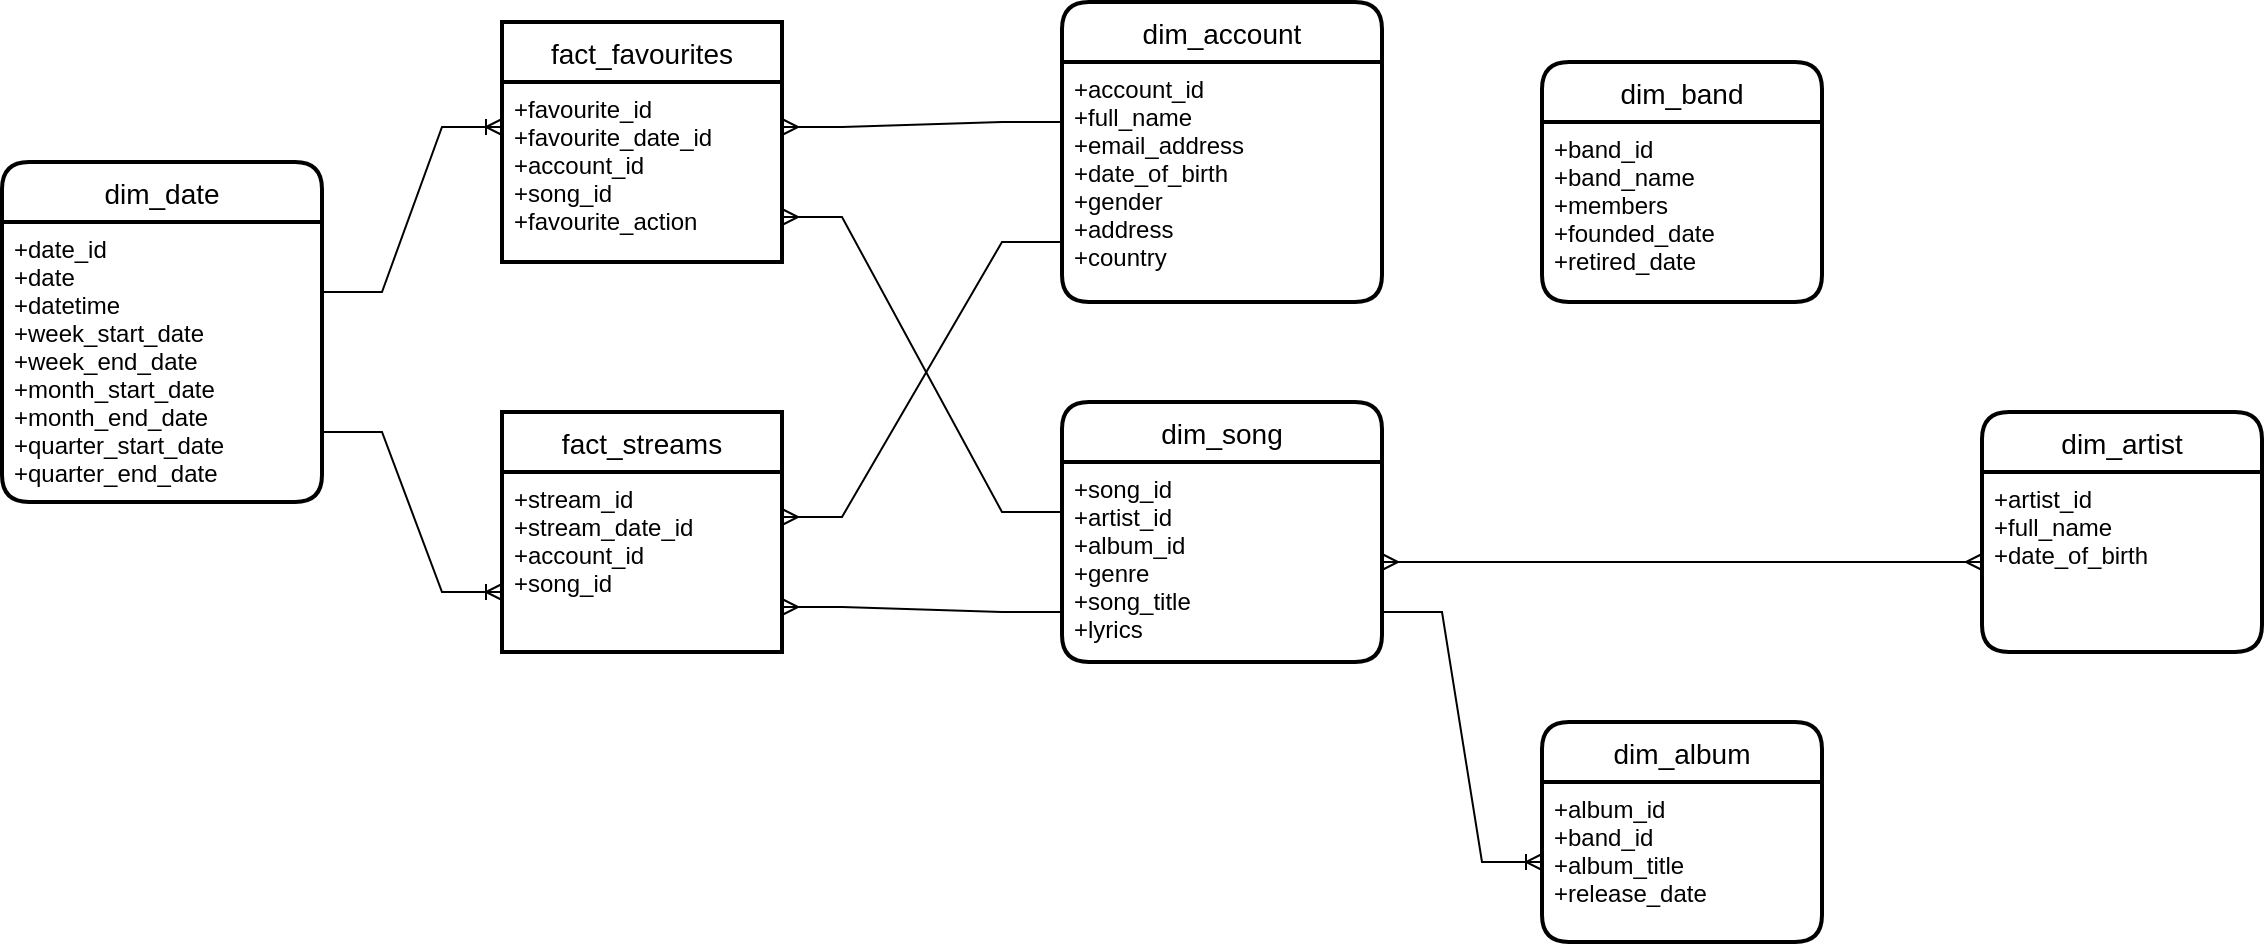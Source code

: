 <mxfile version="20.5.3" type="github">
  <diagram id="Lu5KORJQyDP0WVwy52uV" name="Page-1">
    <mxGraphModel dx="1940" dy="759" grid="1" gridSize="10" guides="1" tooltips="1" connect="1" arrows="1" fold="1" page="1" pageScale="1" pageWidth="827" pageHeight="1169" math="0" shadow="0">
      <root>
        <mxCell id="0" />
        <mxCell id="1" parent="0" />
        <mxCell id="vZCdwGFw_1Mov0Ncn8PV-2" value="dim_account" style="swimlane;childLayout=stackLayout;horizontal=1;startSize=30;horizontalStack=0;rounded=1;fontSize=14;fontStyle=0;strokeWidth=2;resizeParent=0;resizeLast=1;shadow=0;dashed=0;align=center;" parent="1" vertex="1">
          <mxGeometry x="60" y="50" width="160" height="150" as="geometry" />
        </mxCell>
        <mxCell id="vZCdwGFw_1Mov0Ncn8PV-3" value="+account_id&#xa;+full_name&#xa;+email_address&#xa;+date_of_birth&#xa;+gender&#xa;+address&#xa;+country&#xa;" style="align=left;strokeColor=none;fillColor=none;spacingLeft=4;fontSize=12;verticalAlign=top;resizable=0;rotatable=0;part=1;" parent="vZCdwGFw_1Mov0Ncn8PV-2" vertex="1">
          <mxGeometry y="30" width="160" height="120" as="geometry" />
        </mxCell>
        <mxCell id="vZCdwGFw_1Mov0Ncn8PV-7" value="dim_song" style="swimlane;childLayout=stackLayout;horizontal=1;startSize=30;horizontalStack=0;rounded=1;fontSize=14;fontStyle=0;strokeWidth=2;resizeParent=0;resizeLast=1;shadow=0;dashed=0;align=center;" parent="1" vertex="1">
          <mxGeometry x="60" y="250" width="160" height="130" as="geometry" />
        </mxCell>
        <mxCell id="vZCdwGFw_1Mov0Ncn8PV-8" value="+song_id&#xa;+artist_id&#xa;+album_id&#xa;+genre&#xa;+song_title&#xa;+lyrics&#xa;" style="align=left;strokeColor=none;fillColor=none;spacingLeft=4;fontSize=12;verticalAlign=top;resizable=0;rotatable=0;part=1;" parent="vZCdwGFw_1Mov0Ncn8PV-7" vertex="1">
          <mxGeometry y="30" width="160" height="100" as="geometry" />
        </mxCell>
        <mxCell id="vZCdwGFw_1Mov0Ncn8PV-9" value="dim_band" style="swimlane;childLayout=stackLayout;horizontal=1;startSize=30;horizontalStack=0;rounded=1;fontSize=14;fontStyle=0;strokeWidth=2;resizeParent=0;resizeLast=1;shadow=0;dashed=0;align=center;" parent="1" vertex="1">
          <mxGeometry x="300" y="80" width="140" height="120" as="geometry" />
        </mxCell>
        <mxCell id="vZCdwGFw_1Mov0Ncn8PV-10" value="+band_id&#xa;+band_name&#xa;+members&#xa;+founded_date&#xa;+retired_date&#xa;" style="align=left;strokeColor=none;fillColor=none;spacingLeft=4;fontSize=12;verticalAlign=top;resizable=0;rotatable=0;part=1;" parent="vZCdwGFw_1Mov0Ncn8PV-9" vertex="1">
          <mxGeometry y="30" width="140" height="90" as="geometry" />
        </mxCell>
        <mxCell id="vZCdwGFw_1Mov0Ncn8PV-14" value="dim_album" style="swimlane;childLayout=stackLayout;horizontal=1;startSize=30;horizontalStack=0;rounded=1;fontSize=14;fontStyle=0;strokeWidth=2;resizeParent=0;resizeLast=1;shadow=0;dashed=0;align=center;" parent="1" vertex="1">
          <mxGeometry x="300" y="410" width="140" height="110" as="geometry" />
        </mxCell>
        <mxCell id="vZCdwGFw_1Mov0Ncn8PV-15" value="+album_id&#xa;+band_id&#xa;+album_title&#xa;+release_date&#xa;" style="align=left;strokeColor=none;fillColor=none;spacingLeft=4;fontSize=12;verticalAlign=top;resizable=0;rotatable=0;part=1;" parent="vZCdwGFw_1Mov0Ncn8PV-14" vertex="1">
          <mxGeometry y="30" width="140" height="80" as="geometry" />
        </mxCell>
        <mxCell id="vZCdwGFw_1Mov0Ncn8PV-16" value="" style="edgeStyle=entityRelationEdgeStyle;fontSize=12;html=1;endArrow=ERoneToMany;rounded=0;exitX=1;exitY=0.75;exitDx=0;exitDy=0;entryX=0;entryY=0.5;entryDx=0;entryDy=0;" parent="1" source="vZCdwGFw_1Mov0Ncn8PV-8" target="vZCdwGFw_1Mov0Ncn8PV-15" edge="1">
          <mxGeometry width="100" height="100" relative="1" as="geometry">
            <mxPoint x="280" y="380" as="sourcePoint" />
            <mxPoint x="380" y="280" as="targetPoint" />
          </mxGeometry>
        </mxCell>
        <mxCell id="vZCdwGFw_1Mov0Ncn8PV-17" value="dim_artist" style="swimlane;childLayout=stackLayout;horizontal=1;startSize=30;horizontalStack=0;rounded=1;fontSize=14;fontStyle=0;strokeWidth=2;resizeParent=0;resizeLast=1;shadow=0;dashed=0;align=center;" parent="1" vertex="1">
          <mxGeometry x="520" y="255" width="140" height="120" as="geometry" />
        </mxCell>
        <mxCell id="vZCdwGFw_1Mov0Ncn8PV-18" value="+artist_id&#xa;+full_name&#xa;+date_of_birth&#xa;" style="align=left;strokeColor=none;fillColor=none;spacingLeft=4;fontSize=12;verticalAlign=top;resizable=0;rotatable=0;part=1;" parent="vZCdwGFw_1Mov0Ncn8PV-17" vertex="1">
          <mxGeometry y="30" width="140" height="90" as="geometry" />
        </mxCell>
        <mxCell id="vZCdwGFw_1Mov0Ncn8PV-19" value="" style="edgeStyle=entityRelationEdgeStyle;fontSize=12;html=1;endArrow=ERmany;startArrow=ERmany;rounded=0;entryX=0;entryY=0.5;entryDx=0;entryDy=0;exitX=1;exitY=0.5;exitDx=0;exitDy=0;" parent="1" source="vZCdwGFw_1Mov0Ncn8PV-8" target="vZCdwGFw_1Mov0Ncn8PV-18" edge="1">
          <mxGeometry width="100" height="100" relative="1" as="geometry">
            <mxPoint x="280" y="380" as="sourcePoint" />
            <mxPoint x="380" y="280" as="targetPoint" />
          </mxGeometry>
        </mxCell>
        <mxCell id="vZCdwGFw_1Mov0Ncn8PV-22" value="fact_favourites" style="swimlane;childLayout=stackLayout;horizontal=1;startSize=30;horizontalStack=0;rounded=1;fontSize=14;fontStyle=0;strokeWidth=2;resizeParent=0;resizeLast=1;shadow=0;dashed=0;align=center;arcSize=0;" parent="1" vertex="1">
          <mxGeometry x="-220" y="60" width="140" height="120" as="geometry" />
        </mxCell>
        <mxCell id="vZCdwGFw_1Mov0Ncn8PV-23" value="+favourite_id&#xa;+favourite_date_id&#xa;+account_id&#xa;+song_id&#xa;+favourite_action&#xa;" style="align=left;strokeColor=none;fillColor=none;spacingLeft=4;fontSize=12;verticalAlign=top;resizable=0;rotatable=0;part=1;" parent="vZCdwGFw_1Mov0Ncn8PV-22" vertex="1">
          <mxGeometry y="30" width="140" height="90" as="geometry" />
        </mxCell>
        <mxCell id="vZCdwGFw_1Mov0Ncn8PV-24" value="fact_streams" style="swimlane;childLayout=stackLayout;horizontal=1;startSize=30;horizontalStack=0;rounded=1;fontSize=14;fontStyle=0;strokeWidth=2;resizeParent=0;resizeLast=1;shadow=0;dashed=0;align=center;arcSize=0;" parent="1" vertex="1">
          <mxGeometry x="-220" y="255" width="140" height="120" as="geometry" />
        </mxCell>
        <mxCell id="vZCdwGFw_1Mov0Ncn8PV-25" value="+stream_id&#xa;+stream_date_id&#xa;+account_id&#xa;+song_id&#xa;" style="align=left;strokeColor=none;fillColor=none;spacingLeft=4;fontSize=12;verticalAlign=top;resizable=0;rotatable=0;part=1;" parent="vZCdwGFw_1Mov0Ncn8PV-24" vertex="1">
          <mxGeometry y="30" width="140" height="90" as="geometry" />
        </mxCell>
        <mxCell id="vZCdwGFw_1Mov0Ncn8PV-26" value="" style="edgeStyle=entityRelationEdgeStyle;fontSize=12;html=1;endArrow=ERmany;rounded=0;exitX=0;exitY=0.25;exitDx=0;exitDy=0;entryX=1;entryY=0.25;entryDx=0;entryDy=0;" parent="1" source="vZCdwGFw_1Mov0Ncn8PV-3" target="vZCdwGFw_1Mov0Ncn8PV-23" edge="1">
          <mxGeometry width="100" height="100" relative="1" as="geometry">
            <mxPoint x="320" y="250" as="sourcePoint" />
            <mxPoint x="300" y="20" as="targetPoint" />
          </mxGeometry>
        </mxCell>
        <mxCell id="vZCdwGFw_1Mov0Ncn8PV-27" value="" style="edgeStyle=entityRelationEdgeStyle;fontSize=12;html=1;endArrow=ERmany;rounded=0;exitX=0;exitY=0.75;exitDx=0;exitDy=0;entryX=1;entryY=0.25;entryDx=0;entryDy=0;" parent="1" source="vZCdwGFw_1Mov0Ncn8PV-3" target="vZCdwGFw_1Mov0Ncn8PV-25" edge="1">
          <mxGeometry width="100" height="100" relative="1" as="geometry">
            <mxPoint x="230" y="120" as="sourcePoint" />
            <mxPoint x="354" y="-57.5" as="targetPoint" />
          </mxGeometry>
        </mxCell>
        <mxCell id="vZCdwGFw_1Mov0Ncn8PV-28" value="" style="edgeStyle=entityRelationEdgeStyle;fontSize=12;html=1;endArrow=ERmany;rounded=0;exitX=0;exitY=0.25;exitDx=0;exitDy=0;entryX=1;entryY=0.75;entryDx=0;entryDy=0;" parent="1" source="vZCdwGFw_1Mov0Ncn8PV-8" target="vZCdwGFw_1Mov0Ncn8PV-23" edge="1">
          <mxGeometry width="100" height="100" relative="1" as="geometry">
            <mxPoint x="240" y="130" as="sourcePoint" />
            <mxPoint x="364" y="-47.5" as="targetPoint" />
          </mxGeometry>
        </mxCell>
        <mxCell id="vZCdwGFw_1Mov0Ncn8PV-29" value="" style="edgeStyle=entityRelationEdgeStyle;fontSize=12;html=1;endArrow=ERmany;rounded=0;exitX=0;exitY=0.75;exitDx=0;exitDy=0;entryX=1;entryY=0.75;entryDx=0;entryDy=0;" parent="1" source="vZCdwGFw_1Mov0Ncn8PV-8" target="vZCdwGFw_1Mov0Ncn8PV-25" edge="1">
          <mxGeometry width="100" height="100" relative="1" as="geometry">
            <mxPoint x="230" y="315" as="sourcePoint" />
            <mxPoint x="354" y="-12.5" as="targetPoint" />
          </mxGeometry>
        </mxCell>
        <mxCell id="2Wv6960Wl2VxL7XHVJmV-1" value="dim_date" style="swimlane;childLayout=stackLayout;horizontal=1;startSize=30;horizontalStack=0;rounded=1;fontSize=14;fontStyle=0;strokeWidth=2;resizeParent=0;resizeLast=1;shadow=0;dashed=0;align=center;" parent="1" vertex="1">
          <mxGeometry x="-470" y="130" width="160" height="170" as="geometry" />
        </mxCell>
        <mxCell id="2Wv6960Wl2VxL7XHVJmV-2" value="+date_id&#xa;+date&#xa;+datetime&#xa;+week_start_date&#xa;+week_end_date&#xa;+month_start_date&#xa;+month_end_date&#xa;+quarter_start_date&#xa;+quarter_end_date&#xa;" style="align=left;strokeColor=none;fillColor=none;spacingLeft=4;fontSize=12;verticalAlign=top;resizable=0;rotatable=0;part=1;" parent="2Wv6960Wl2VxL7XHVJmV-1" vertex="1">
          <mxGeometry y="30" width="160" height="140" as="geometry" />
        </mxCell>
        <mxCell id="2Wv6960Wl2VxL7XHVJmV-4" value="" style="edgeStyle=entityRelationEdgeStyle;fontSize=12;html=1;endArrow=ERoneToMany;rounded=0;exitX=1;exitY=0.25;exitDx=0;exitDy=0;entryX=0;entryY=0.25;entryDx=0;entryDy=0;" parent="1" source="2Wv6960Wl2VxL7XHVJmV-2" target="vZCdwGFw_1Mov0Ncn8PV-23" edge="1">
          <mxGeometry width="100" height="100" relative="1" as="geometry">
            <mxPoint x="-170" y="300" as="sourcePoint" />
            <mxPoint x="-230" y="120" as="targetPoint" />
          </mxGeometry>
        </mxCell>
        <mxCell id="2Wv6960Wl2VxL7XHVJmV-5" value="" style="edgeStyle=entityRelationEdgeStyle;fontSize=12;html=1;endArrow=ERoneToMany;rounded=0;exitX=1;exitY=0.75;exitDx=0;exitDy=0;entryX=0;entryY=0.75;entryDx=0;entryDy=0;" parent="1" source="2Wv6960Wl2VxL7XHVJmV-2" target="vZCdwGFw_1Mov0Ncn8PV-24" edge="1">
          <mxGeometry width="100" height="100" relative="1" as="geometry">
            <mxPoint x="-300" y="205" as="sourcePoint" />
            <mxPoint x="-220" y="130" as="targetPoint" />
          </mxGeometry>
        </mxCell>
      </root>
    </mxGraphModel>
  </diagram>
</mxfile>
